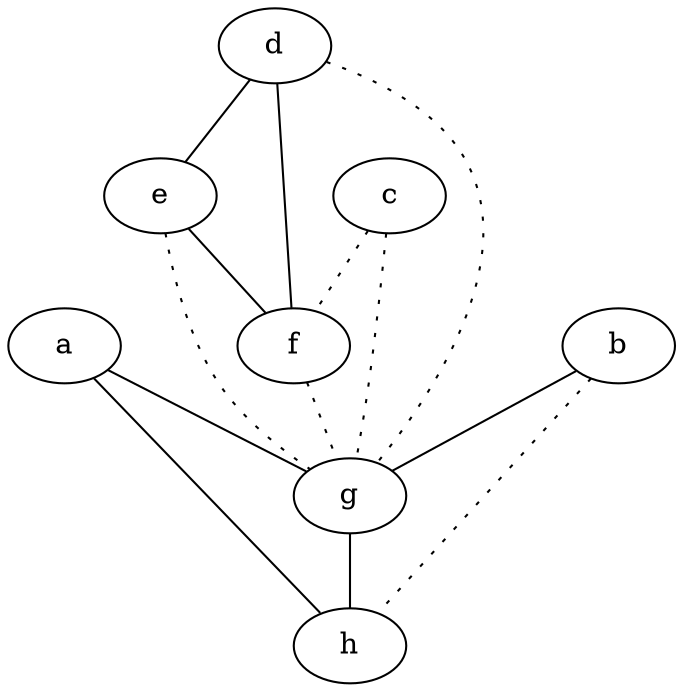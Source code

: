 graph {
a -- g;
a -- h;
b -- g;
b -- h [style=dotted];
c -- f [style=dotted];
c -- g [style=dotted];
d -- e;
d -- f;
d -- g [style=dotted];
e -- f;
e -- g [style=dotted];
f -- g [style=dotted];
g -- h;
}
